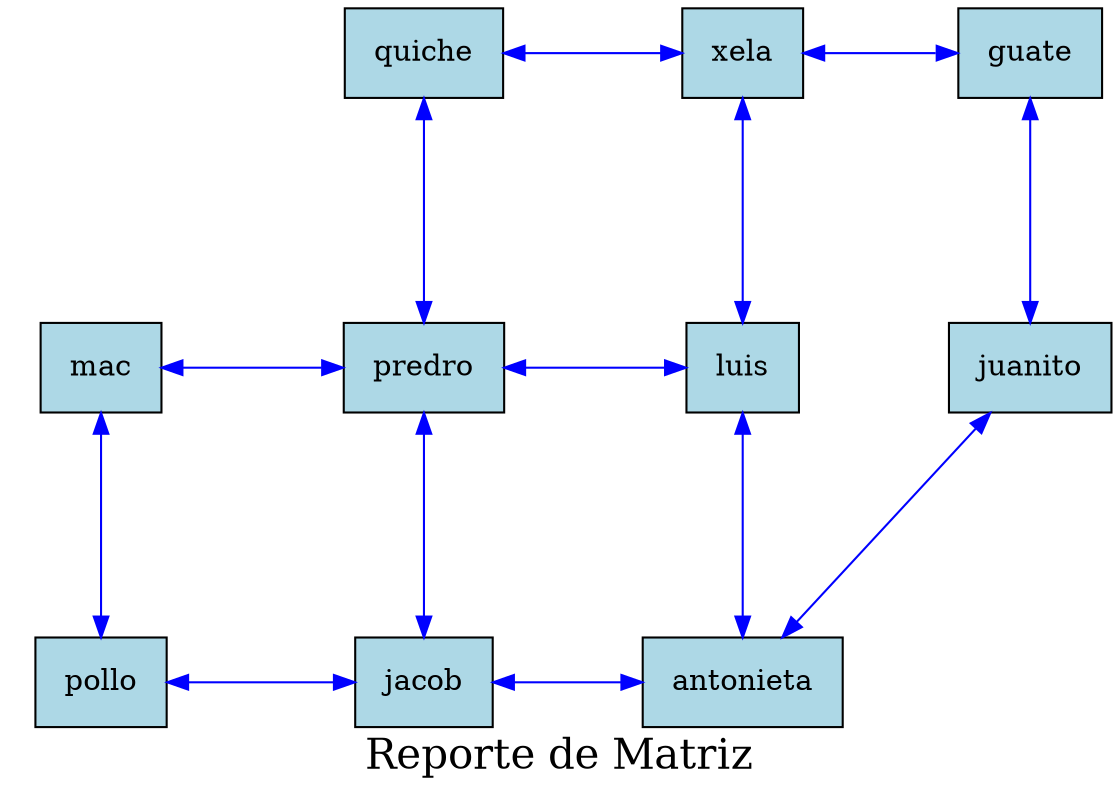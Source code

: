 digraph G {
 rankdir=TB;
 node [shape=box, style=filled, fillcolor=lightblue, margin=0.2];
edge [style=solid, color=blue];
 graph [ranksep=1.5, nodesep=1];
graph [label="Reporte de Matriz", fontsize=20, fontcolor=black];
    invisible_[label="invisible"style=invis];
    invisible_-> nodo_1745279803488 [style=invis];
    nodo_1745279803488 [label="mac"style=filled, fillcolor=lightblue];
    nodo_1745279803488 -> nodo_1745279804496 [dir=both];
    nodo_1745279803488 -> nodo_1745279785840 [dir=both,constraint=false];
    nodo_1745279804496 [label="pollo"style=filled, fillcolor=lightblue];
    nodo_1745279804496 -> nodo_1745279804784 [dir=both,constraint=false];
    nodo_1745279803200 [label="quiche"style=filled, fillcolor=lightblue];
    nodo_1745279803200 -> nodo_1745279785840 [dir=both];
    nodo_1745279803200 -> nodo_1745279804208 [dir=both,constraint=false];
    nodo_1745279785840 [label="predro"style=filled, fillcolor=lightblue];
    nodo_1745279785840 -> nodo_1745279804784 [dir=both];
    nodo_1745279785840 -> nodo_1745279805824 [dir=both,constraint=false];
    nodo_1745279804784 [label="jacob"style=filled, fillcolor=lightblue];
    nodo_1745279804784 -> nodo_1745279803824 [dir=both,constraint=false];
    nodo_1745279804208 [label="xela"style=filled, fillcolor=lightblue];
    nodo_1745279804208 -> nodo_1745279805824 [dir=both];
    nodo_1745279804208 -> nodo_1745279806400 [dir=both,constraint=false];
    nodo_1745279805824 [label="luis"style=filled, fillcolor=lightblue];
    nodo_1745279805824 -> nodo_1745279803824 [dir=both];
    nodo_1745279803824 [label="antonieta"style=filled, fillcolor=lightblue];
    nodo_1745279803824 -> nodo_1745279806112 [dir=both,constraint=false];
    nodo_1745279806400 [label="guate"style=filled, fillcolor=lightblue];
    nodo_1745279806400 -> nodo_1745279806112 [dir=both];
    nodo_1745279806112 [label="juanito"style=filled, fillcolor=lightblue];
}